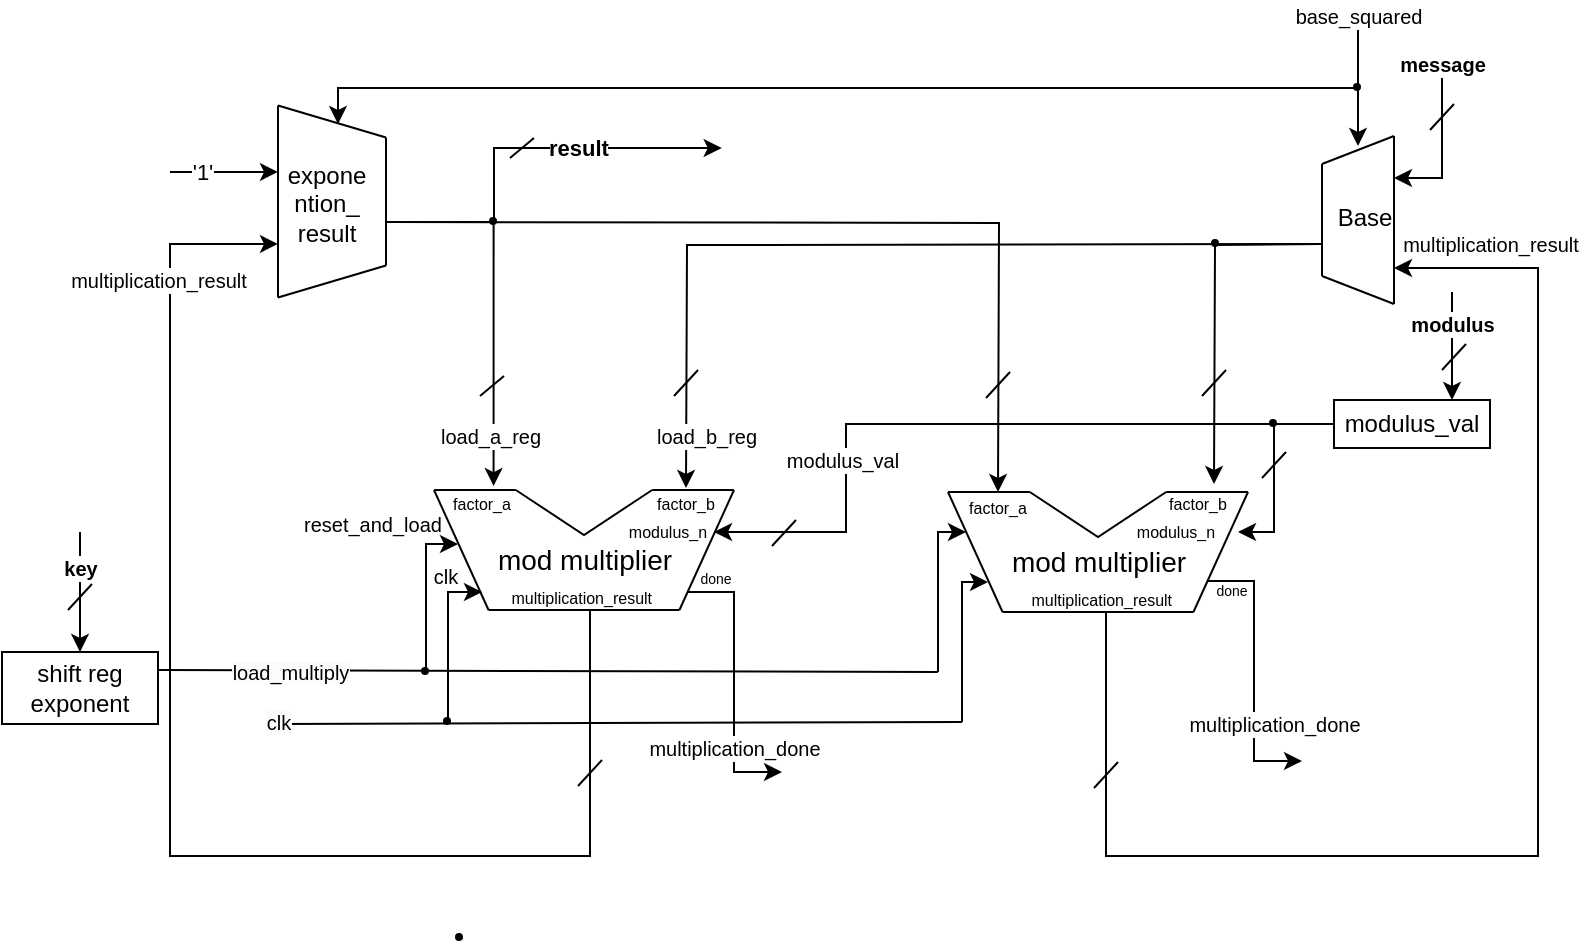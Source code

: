 <mxfile version="24.2.5" type="device">
  <diagram name="Page-1" id="mgI_bG1M7Ejlit0xKFyf">
    <mxGraphModel dx="836" dy="606" grid="1" gridSize="6" guides="1" tooltips="1" connect="1" arrows="1" fold="1" page="1" pageScale="1" pageWidth="827" pageHeight="1169" math="0" shadow="0">
      <root>
        <mxCell id="0" />
        <mxCell id="1" parent="0" />
        <mxCell id="qcMQwbJ4HSQ0VtLKpdM1-1" value="" style="group" vertex="1" connectable="0" parent="1">
          <mxGeometry x="491" y="700" width="157" height="60" as="geometry" />
        </mxCell>
        <mxCell id="qcMQwbJ4HSQ0VtLKpdM1-2" value="" style="endArrow=none;html=1;rounded=0;" edge="1" parent="qcMQwbJ4HSQ0VtLKpdM1-1">
          <mxGeometry width="50" height="50" relative="1" as="geometry">
            <mxPoint as="sourcePoint" />
            <mxPoint x="40.909" as="targetPoint" />
          </mxGeometry>
        </mxCell>
        <mxCell id="qcMQwbJ4HSQ0VtLKpdM1-3" value="" style="endArrow=none;html=1;rounded=0;" edge="1" parent="qcMQwbJ4HSQ0VtLKpdM1-1">
          <mxGeometry width="50" height="50" relative="1" as="geometry">
            <mxPoint x="27.273" y="60" as="sourcePoint" />
            <mxPoint as="targetPoint" />
          </mxGeometry>
        </mxCell>
        <mxCell id="qcMQwbJ4HSQ0VtLKpdM1-4" value="" style="endArrow=none;html=1;rounded=0;" edge="1" parent="qcMQwbJ4HSQ0VtLKpdM1-1">
          <mxGeometry width="50" height="50" relative="1" as="geometry">
            <mxPoint x="109.091" as="sourcePoint" />
            <mxPoint x="40.909" as="targetPoint" />
            <Array as="points">
              <mxPoint x="75" y="22.5" />
            </Array>
          </mxGeometry>
        </mxCell>
        <mxCell id="qcMQwbJ4HSQ0VtLKpdM1-5" value="" style="endArrow=none;html=1;rounded=0;" edge="1" parent="qcMQwbJ4HSQ0VtLKpdM1-1">
          <mxGeometry width="50" height="50" relative="1" as="geometry">
            <mxPoint x="109.091" as="sourcePoint" />
            <mxPoint x="150" as="targetPoint" />
          </mxGeometry>
        </mxCell>
        <mxCell id="qcMQwbJ4HSQ0VtLKpdM1-6" value="" style="endArrow=none;html=1;rounded=0;" edge="1" parent="qcMQwbJ4HSQ0VtLKpdM1-1">
          <mxGeometry width="50" height="50" relative="1" as="geometry">
            <mxPoint x="122.727" y="60" as="sourcePoint" />
            <mxPoint x="150" as="targetPoint" />
          </mxGeometry>
        </mxCell>
        <mxCell id="qcMQwbJ4HSQ0VtLKpdM1-7" value="" style="endArrow=none;html=1;rounded=0;" edge="1" parent="qcMQwbJ4HSQ0VtLKpdM1-1">
          <mxGeometry width="50" height="50" relative="1" as="geometry">
            <mxPoint x="27.273" y="60" as="sourcePoint" />
            <mxPoint x="122.727" y="60" as="targetPoint" />
          </mxGeometry>
        </mxCell>
        <mxCell id="qcMQwbJ4HSQ0VtLKpdM1-8" value="&lt;font style=&quot;font-size: 14px;&quot;&gt;mod multiplier&lt;/font&gt;" style="text;html=1;align=center;verticalAlign=middle;resizable=0;points=[];autosize=1;strokeColor=none;fillColor=none;" vertex="1" parent="qcMQwbJ4HSQ0VtLKpdM1-1">
          <mxGeometry x="21" y="17" width="108" height="36" as="geometry" />
        </mxCell>
        <mxCell id="qcMQwbJ4HSQ0VtLKpdM1-29" value="" style="endArrow=classic;html=1;rounded=0;endFill=1;" edge="1" parent="qcMQwbJ4HSQ0VtLKpdM1-1">
          <mxGeometry width="50" height="50" relative="1" as="geometry">
            <mxPoint x="-5" y="90" as="sourcePoint" />
            <mxPoint x="9" y="20" as="targetPoint" />
            <Array as="points">
              <mxPoint x="-5" y="20" />
            </Array>
          </mxGeometry>
        </mxCell>
        <mxCell id="qcMQwbJ4HSQ0VtLKpdM1-45" value="&lt;font style=&quot;font-size: 8px;&quot;&gt;multiplication_result&amp;nbsp;&lt;/font&gt;" style="text;html=1;align=center;verticalAlign=middle;whiteSpace=wrap;rounded=0;fontSize=8;" vertex="1" parent="qcMQwbJ4HSQ0VtLKpdM1-1">
          <mxGeometry x="49" y="50" width="58" height="7" as="geometry" />
        </mxCell>
        <mxCell id="qcMQwbJ4HSQ0VtLKpdM1-56" value="&lt;font style=&quot;font-size: 8px;&quot;&gt;factor_a&lt;/font&gt;" style="text;html=1;align=center;verticalAlign=middle;whiteSpace=wrap;rounded=0;fontSize=8;" vertex="1" parent="qcMQwbJ4HSQ0VtLKpdM1-1">
          <mxGeometry x="7" y="2" width="36" height="12" as="geometry" />
        </mxCell>
        <mxCell id="qcMQwbJ4HSQ0VtLKpdM1-59" value="&lt;font style=&quot;font-size: 8px;&quot;&gt;factor_b&lt;/font&gt;" style="text;html=1;align=center;verticalAlign=middle;whiteSpace=wrap;rounded=0;fontSize=8;" vertex="1" parent="qcMQwbJ4HSQ0VtLKpdM1-1">
          <mxGeometry x="107" width="36" height="12" as="geometry" />
        </mxCell>
        <mxCell id="qcMQwbJ4HSQ0VtLKpdM1-67" value="&lt;font style=&quot;font-size: 7px;&quot;&gt;done&lt;/font&gt;" style="text;html=1;align=center;verticalAlign=middle;whiteSpace=wrap;rounded=0;" vertex="1" parent="qcMQwbJ4HSQ0VtLKpdM1-1">
          <mxGeometry x="127" y="44" width="30" height="8" as="geometry" />
        </mxCell>
        <mxCell id="qcMQwbJ4HSQ0VtLKpdM1-70" value="modulus_n" style="text;html=1;align=center;verticalAlign=middle;whiteSpace=wrap;rounded=0;fontSize=8;" vertex="1" parent="qcMQwbJ4HSQ0VtLKpdM1-1">
          <mxGeometry x="93" y="14" width="42" height="12" as="geometry" />
        </mxCell>
        <mxCell id="qcMQwbJ4HSQ0VtLKpdM1-17" value="" style="group" vertex="1" connectable="0" parent="1">
          <mxGeometry x="234" y="699" width="156" height="60" as="geometry" />
        </mxCell>
        <mxCell id="qcMQwbJ4HSQ0VtLKpdM1-18" value="" style="endArrow=none;html=1;rounded=0;" edge="1" parent="qcMQwbJ4HSQ0VtLKpdM1-17">
          <mxGeometry width="50" height="50" relative="1" as="geometry">
            <mxPoint as="sourcePoint" />
            <mxPoint x="40.909" as="targetPoint" />
          </mxGeometry>
        </mxCell>
        <mxCell id="qcMQwbJ4HSQ0VtLKpdM1-19" value="" style="endArrow=none;html=1;rounded=0;" edge="1" parent="qcMQwbJ4HSQ0VtLKpdM1-17">
          <mxGeometry width="50" height="50" relative="1" as="geometry">
            <mxPoint x="27.273" y="60" as="sourcePoint" />
            <mxPoint as="targetPoint" />
          </mxGeometry>
        </mxCell>
        <mxCell id="qcMQwbJ4HSQ0VtLKpdM1-20" value="" style="endArrow=none;html=1;rounded=0;" edge="1" parent="qcMQwbJ4HSQ0VtLKpdM1-17">
          <mxGeometry width="50" height="50" relative="1" as="geometry">
            <mxPoint x="109.091" as="sourcePoint" />
            <mxPoint x="40.909" as="targetPoint" />
            <Array as="points">
              <mxPoint x="75" y="22.5" />
            </Array>
          </mxGeometry>
        </mxCell>
        <mxCell id="qcMQwbJ4HSQ0VtLKpdM1-21" value="" style="endArrow=none;html=1;rounded=0;" edge="1" parent="qcMQwbJ4HSQ0VtLKpdM1-17">
          <mxGeometry width="50" height="50" relative="1" as="geometry">
            <mxPoint x="109.091" as="sourcePoint" />
            <mxPoint x="150" as="targetPoint" />
          </mxGeometry>
        </mxCell>
        <mxCell id="qcMQwbJ4HSQ0VtLKpdM1-22" value="" style="endArrow=none;html=1;rounded=0;" edge="1" parent="qcMQwbJ4HSQ0VtLKpdM1-17">
          <mxGeometry width="50" height="50" relative="1" as="geometry">
            <mxPoint x="122.727" y="60" as="sourcePoint" />
            <mxPoint x="150" as="targetPoint" />
          </mxGeometry>
        </mxCell>
        <mxCell id="qcMQwbJ4HSQ0VtLKpdM1-23" value="" style="endArrow=none;html=1;rounded=0;" edge="1" parent="qcMQwbJ4HSQ0VtLKpdM1-17">
          <mxGeometry width="50" height="50" relative="1" as="geometry">
            <mxPoint x="27.273" y="60" as="sourcePoint" />
            <mxPoint x="122.727" y="60" as="targetPoint" />
          </mxGeometry>
        </mxCell>
        <mxCell id="qcMQwbJ4HSQ0VtLKpdM1-24" value="&lt;font style=&quot;font-size: 14px;&quot;&gt;mod multiplier&lt;/font&gt;" style="text;html=1;align=center;verticalAlign=middle;resizable=0;points=[];autosize=1;strokeColor=none;fillColor=none;" vertex="1" parent="qcMQwbJ4HSQ0VtLKpdM1-17">
          <mxGeometry x="21" y="17" width="108" height="36" as="geometry" />
        </mxCell>
        <mxCell id="qcMQwbJ4HSQ0VtLKpdM1-35" value="&lt;font style=&quot;font-size: 10px;&quot;&gt;clk&lt;/font&gt;" style="text;html=1;align=center;verticalAlign=middle;whiteSpace=wrap;rounded=0;" vertex="1" parent="qcMQwbJ4HSQ0VtLKpdM1-17">
          <mxGeometry x="-12" y="39" width="36" height="8" as="geometry" />
        </mxCell>
        <mxCell id="qcMQwbJ4HSQ0VtLKpdM1-44" value="&lt;font style=&quot;font-size: 8px;&quot;&gt;multiplication_result&amp;nbsp;&lt;/font&gt;" style="text;html=1;align=center;verticalAlign=middle;whiteSpace=wrap;rounded=0;" vertex="1" parent="qcMQwbJ4HSQ0VtLKpdM1-17">
          <mxGeometry x="41" y="47" width="68" height="12" as="geometry" />
        </mxCell>
        <mxCell id="qcMQwbJ4HSQ0VtLKpdM1-55" value="&lt;font style=&quot;font-size: 8px;&quot;&gt;factor_a&lt;/font&gt;" style="text;html=1;align=center;verticalAlign=middle;whiteSpace=wrap;rounded=0;" vertex="1" parent="qcMQwbJ4HSQ0VtLKpdM1-17">
          <mxGeometry x="6" width="36" height="12" as="geometry" />
        </mxCell>
        <mxCell id="qcMQwbJ4HSQ0VtLKpdM1-57" value="&lt;font style=&quot;font-size: 8px;&quot;&gt;factor_b&lt;/font&gt;" style="text;html=1;align=center;verticalAlign=middle;whiteSpace=wrap;rounded=0;" vertex="1" parent="qcMQwbJ4HSQ0VtLKpdM1-17">
          <mxGeometry x="108" width="36" height="12" as="geometry" />
        </mxCell>
        <mxCell id="qcMQwbJ4HSQ0VtLKpdM1-66" value="&lt;font style=&quot;font-size: 7px;&quot;&gt;done&lt;/font&gt;" style="text;html=1;align=center;verticalAlign=middle;whiteSpace=wrap;rounded=0;" vertex="1" parent="qcMQwbJ4HSQ0VtLKpdM1-17">
          <mxGeometry x="126" y="39" width="30" height="8" as="geometry" />
        </mxCell>
        <mxCell id="qcMQwbJ4HSQ0VtLKpdM1-69" value="modulus_n" style="text;html=1;align=center;verticalAlign=middle;whiteSpace=wrap;rounded=0;fontSize=8;" vertex="1" parent="qcMQwbJ4HSQ0VtLKpdM1-17">
          <mxGeometry x="96" y="15" width="42" height="12" as="geometry" />
        </mxCell>
        <mxCell id="qcMQwbJ4HSQ0VtLKpdM1-25" value="&lt;meta charset=&quot;utf-8&quot;&gt;&lt;span style=&quot;color: rgb(0, 0, 0); font-family: Helvetica; font-size: x-small; font-style: normal; font-variant-ligatures: normal; font-variant-caps: normal; font-weight: 400; letter-spacing: normal; orphans: 2; text-align: center; text-indent: 0px; text-transform: none; widows: 2; word-spacing: 0px; -webkit-text-stroke-width: 0px; white-space: nowrap; background-color: rgb(251, 251, 251); text-decoration-thickness: initial; text-decoration-style: initial; text-decoration-color: initial; display: inline !important; float: none;&quot;&gt;load_multiply&lt;/span&gt;" style="endArrow=none;html=1;rounded=0;exitX=1;exitY=0.25;exitDx=0;exitDy=0;" edge="1" parent="1" source="qcMQwbJ4HSQ0VtLKpdM1-74">
          <mxGeometry x="-0.661" y="-1" width="50" height="50" relative="1" as="geometry">
            <mxPoint x="162" y="790" as="sourcePoint" />
            <mxPoint x="486" y="790" as="targetPoint" />
            <mxPoint as="offset" />
          </mxGeometry>
        </mxCell>
        <mxCell id="qcMQwbJ4HSQ0VtLKpdM1-27" value="" style="endArrow=classic;html=1;rounded=0;endFill=1;" edge="1" parent="1">
          <mxGeometry width="50" height="50" relative="1" as="geometry">
            <mxPoint x="230" y="790" as="sourcePoint" />
            <mxPoint x="246" y="726" as="targetPoint" />
            <Array as="points">
              <mxPoint x="230" y="726" />
            </Array>
          </mxGeometry>
        </mxCell>
        <mxCell id="qcMQwbJ4HSQ0VtLKpdM1-30" value="&lt;font style=&quot;font-size: 10px;&quot;&gt;reset_and_load&lt;/font&gt;" style="text;html=1;align=center;verticalAlign=middle;whiteSpace=wrap;rounded=0;" vertex="1" parent="1">
          <mxGeometry x="168" y="708" width="71" height="15" as="geometry" />
        </mxCell>
        <mxCell id="qcMQwbJ4HSQ0VtLKpdM1-32" value="" style="endArrow=classic;html=1;rounded=0;endFill=1;" edge="1" parent="1">
          <mxGeometry width="50" height="50" relative="1" as="geometry">
            <mxPoint x="498" y="815" as="sourcePoint" />
            <mxPoint x="511" y="745" as="targetPoint" />
            <Array as="points">
              <mxPoint x="498" y="745" />
            </Array>
          </mxGeometry>
        </mxCell>
        <mxCell id="qcMQwbJ4HSQ0VtLKpdM1-33" value="&lt;span style=&quot;color: rgb(0, 0, 0); font-family: Helvetica; font-style: normal; font-variant-ligatures: normal; font-variant-caps: normal; font-weight: 400; letter-spacing: normal; orphans: 2; text-align: center; text-indent: 0px; text-transform: none; widows: 2; word-spacing: 0px; -webkit-text-stroke-width: 0px; white-space: nowrap; background-color: rgb(251, 251, 251); text-decoration-thickness: initial; text-decoration-style: initial; text-decoration-color: initial; float: none; display: inline !important;&quot;&gt;&lt;font style=&quot;font-size: 10px;&quot;&gt;clk&lt;/font&gt;&lt;/span&gt;" style="endArrow=none;html=1;rounded=0;" edge="1" parent="1">
          <mxGeometry x="-1" y="1" width="50" height="50" relative="1" as="geometry">
            <mxPoint x="156" y="816" as="sourcePoint" />
            <mxPoint x="498" y="815" as="targetPoint" />
            <mxPoint as="offset" />
          </mxGeometry>
        </mxCell>
        <mxCell id="qcMQwbJ4HSQ0VtLKpdM1-34" value="" style="endArrow=classic;html=1;rounded=0;startArrow=none;startFill=0;endFill=1;" edge="1" parent="1">
          <mxGeometry width="50" height="50" relative="1" as="geometry">
            <mxPoint x="241" y="815" as="sourcePoint" />
            <mxPoint x="258" y="750" as="targetPoint" />
            <Array as="points">
              <mxPoint x="241" y="750" />
            </Array>
          </mxGeometry>
        </mxCell>
        <mxCell id="qcMQwbJ4HSQ0VtLKpdM1-36" value="" style="ellipse;whiteSpace=wrap;html=1;fillColor=#000000;" vertex="1" parent="1">
          <mxGeometry x="228" y="788" width="3" height="3" as="geometry" />
        </mxCell>
        <mxCell id="qcMQwbJ4HSQ0VtLKpdM1-37" value="" style="ellipse;whiteSpace=wrap;html=1;fillColor=#000000;" vertex="1" parent="1">
          <mxGeometry x="239" y="813" width="3" height="3" as="geometry" />
        </mxCell>
        <mxCell id="qcMQwbJ4HSQ0VtLKpdM1-38" value="" style="ellipse;whiteSpace=wrap;html=1;fillColor=#000000;" vertex="1" parent="1">
          <mxGeometry x="245" y="921" width="3" height="3" as="geometry" />
        </mxCell>
        <mxCell id="qcMQwbJ4HSQ0VtLKpdM1-39" value="" style="endArrow=classic;html=1;rounded=0;entryX=0.108;entryY=0.833;entryDx=0;entryDy=0;entryPerimeter=0;" edge="1" parent="1" target="qcMQwbJ4HSQ0VtLKpdM1-128">
          <mxGeometry width="50" height="50" relative="1" as="geometry">
            <mxPoint x="312" y="759" as="sourcePoint" />
            <mxPoint x="162" y="594" as="targetPoint" />
            <Array as="points">
              <mxPoint x="312" y="882" />
              <mxPoint x="102" y="882" />
              <mxPoint x="102" y="708" />
              <mxPoint x="102" y="576" />
            </Array>
          </mxGeometry>
        </mxCell>
        <mxCell id="qcMQwbJ4HSQ0VtLKpdM1-97" value="&lt;font style=&quot;font-size: 10px;&quot;&gt;multiplication_result&lt;/font&gt;" style="edgeLabel;html=1;align=center;verticalAlign=middle;resizable=0;points=[];" vertex="1" connectable="0" parent="qcMQwbJ4HSQ0VtLKpdM1-39">
          <mxGeometry x="0.518" y="-2" relative="1" as="geometry">
            <mxPoint x="-8" y="-95" as="offset" />
          </mxGeometry>
        </mxCell>
        <mxCell id="qcMQwbJ4HSQ0VtLKpdM1-40" value="" style="endArrow=none;html=1;rounded=0;" edge="1" parent="1">
          <mxGeometry width="50" height="50" relative="1" as="geometry">
            <mxPoint x="306" y="847" as="sourcePoint" />
            <mxPoint x="318" y="834" as="targetPoint" />
          </mxGeometry>
        </mxCell>
        <mxCell id="qcMQwbJ4HSQ0VtLKpdM1-41" value="&lt;font style=&quot;font-size: 10px;&quot;&gt;multiplication_result&lt;/font&gt;" style="endArrow=classic;html=1;rounded=0;" edge="1" parent="1">
          <mxGeometry x="0.864" y="-12" width="50" height="50" relative="1" as="geometry">
            <mxPoint x="570" y="760" as="sourcePoint" />
            <mxPoint x="714" y="588" as="targetPoint" />
            <Array as="points">
              <mxPoint x="570" y="882" />
              <mxPoint x="720" y="882" />
              <mxPoint x="786" y="882" />
              <mxPoint x="786" y="588" />
            </Array>
            <mxPoint as="offset" />
          </mxGeometry>
        </mxCell>
        <mxCell id="qcMQwbJ4HSQ0VtLKpdM1-42" value="" style="endArrow=none;html=1;rounded=0;" edge="1" parent="1">
          <mxGeometry width="50" height="50" relative="1" as="geometry">
            <mxPoint x="564" y="848" as="sourcePoint" />
            <mxPoint x="576" y="835" as="targetPoint" />
          </mxGeometry>
        </mxCell>
        <mxCell id="qcMQwbJ4HSQ0VtLKpdM1-47" value="" style="endArrow=none;html=1;rounded=0;" edge="1" parent="1">
          <mxGeometry width="50" height="50" relative="1" as="geometry">
            <mxPoint x="257" y="652" as="sourcePoint" />
            <mxPoint x="269" y="642" as="targetPoint" />
          </mxGeometry>
        </mxCell>
        <mxCell id="qcMQwbJ4HSQ0VtLKpdM1-49" value="" style="endArrow=none;html=1;rounded=0;" edge="1" parent="1">
          <mxGeometry width="50" height="50" relative="1" as="geometry">
            <mxPoint x="354" y="652" as="sourcePoint" />
            <mxPoint x="366" y="639" as="targetPoint" />
          </mxGeometry>
        </mxCell>
        <mxCell id="qcMQwbJ4HSQ0VtLKpdM1-51" value="" style="endArrow=none;html=1;rounded=0;" edge="1" parent="1">
          <mxGeometry width="50" height="50" relative="1" as="geometry">
            <mxPoint x="510" y="653" as="sourcePoint" />
            <mxPoint x="522" y="640" as="targetPoint" />
          </mxGeometry>
        </mxCell>
        <mxCell id="qcMQwbJ4HSQ0VtLKpdM1-53" value="" style="endArrow=none;html=1;rounded=0;" edge="1" parent="1">
          <mxGeometry width="50" height="50" relative="1" as="geometry">
            <mxPoint x="618" y="652" as="sourcePoint" />
            <mxPoint x="630" y="639" as="targetPoint" />
          </mxGeometry>
        </mxCell>
        <mxCell id="qcMQwbJ4HSQ0VtLKpdM1-62" value="" style="endArrow=none;html=1;rounded=0;" edge="1" parent="1">
          <mxGeometry width="50" height="50" relative="1" as="geometry">
            <mxPoint x="403" y="727" as="sourcePoint" />
            <mxPoint x="415" y="714" as="targetPoint" />
          </mxGeometry>
        </mxCell>
        <mxCell id="qcMQwbJ4HSQ0VtLKpdM1-64" value="" style="endArrow=none;html=1;rounded=0;" edge="1" parent="1">
          <mxGeometry width="50" height="50" relative="1" as="geometry">
            <mxPoint x="648" y="693" as="sourcePoint" />
            <mxPoint x="660" y="680" as="targetPoint" />
          </mxGeometry>
        </mxCell>
        <mxCell id="qcMQwbJ4HSQ0VtLKpdM1-65" value="&lt;font style=&quot;font-size: 10px;&quot;&gt;multiplication_done&lt;/font&gt;" style="endArrow=classic;html=1;rounded=0;" edge="1" parent="1">
          <mxGeometry x="0.474" width="50" height="50" relative="1" as="geometry">
            <mxPoint x="361" y="750" as="sourcePoint" />
            <mxPoint x="408" y="840" as="targetPoint" />
            <Array as="points">
              <mxPoint x="384" y="750" />
              <mxPoint x="384" y="840" />
            </Array>
            <mxPoint as="offset" />
          </mxGeometry>
        </mxCell>
        <mxCell id="qcMQwbJ4HSQ0VtLKpdM1-68" value="&lt;meta charset=&quot;utf-8&quot;&gt;&lt;span style=&quot;color: rgb(0, 0, 0); font-family: Helvetica; font-size: 10px; font-style: normal; font-variant-ligatures: normal; font-variant-caps: normal; font-weight: 400; letter-spacing: normal; orphans: 2; text-align: center; text-indent: 0px; text-transform: none; widows: 2; word-spacing: 0px; -webkit-text-stroke-width: 0px; white-space: nowrap; background-color: rgb(255, 255, 255); text-decoration-thickness: initial; text-decoration-style: initial; text-decoration-color: initial; display: inline !important; float: none;&quot;&gt;multiplication_done&lt;/span&gt;" style="endArrow=classic;html=1;rounded=0;" edge="1" parent="1">
          <mxGeometry x="0.383" y="10" width="50" height="50" relative="1" as="geometry">
            <mxPoint x="621" y="744.5" as="sourcePoint" />
            <mxPoint x="668" y="834.5" as="targetPoint" />
            <Array as="points">
              <mxPoint x="644" y="744.5" />
              <mxPoint x="644" y="834.5" />
            </Array>
            <mxPoint as="offset" />
          </mxGeometry>
        </mxCell>
        <mxCell id="qcMQwbJ4HSQ0VtLKpdM1-90" style="edgeStyle=orthogonalEdgeStyle;rounded=0;orthogonalLoop=1;jettySize=auto;html=1;exitX=0;exitY=0.5;exitDx=0;exitDy=0;" edge="1" parent="1">
          <mxGeometry relative="1" as="geometry">
            <mxPoint x="678" y="576" as="sourcePoint" />
            <mxPoint x="360" y="698" as="targetPoint" />
          </mxGeometry>
        </mxCell>
        <mxCell id="qcMQwbJ4HSQ0VtLKpdM1-95" value="&lt;font style=&quot;font-size: 10px;&quot;&gt;load_b_reg&lt;/font&gt;" style="edgeLabel;html=1;align=center;verticalAlign=middle;resizable=0;points=[];" vertex="1" connectable="0" parent="qcMQwbJ4HSQ0VtLKpdM1-90">
          <mxGeometry x="0.668" y="2" relative="1" as="geometry">
            <mxPoint x="7" y="47" as="offset" />
          </mxGeometry>
        </mxCell>
        <mxCell id="qcMQwbJ4HSQ0VtLKpdM1-72" value="&lt;font style=&quot;font-size: 10px;&quot;&gt;&lt;b&gt;message&lt;/b&gt;&lt;/font&gt;" style="endArrow=classic;html=1;rounded=0;entryX=1;entryY=0.25;entryDx=0;entryDy=0;" edge="1" parent="1" target="qcMQwbJ4HSQ0VtLKpdM1-113">
          <mxGeometry x="-0.862" width="50" height="50" relative="1" as="geometry">
            <mxPoint x="738" y="480" as="sourcePoint" />
            <mxPoint x="738" y="540" as="targetPoint" />
            <Array as="points">
              <mxPoint x="738" y="543" />
            </Array>
            <mxPoint as="offset" />
          </mxGeometry>
        </mxCell>
        <mxCell id="qcMQwbJ4HSQ0VtLKpdM1-73" value="" style="endArrow=none;html=1;rounded=0;" edge="1" parent="1">
          <mxGeometry width="50" height="50" relative="1" as="geometry">
            <mxPoint x="732" y="519" as="sourcePoint" />
            <mxPoint x="744" y="506" as="targetPoint" />
          </mxGeometry>
        </mxCell>
        <mxCell id="qcMQwbJ4HSQ0VtLKpdM1-74" value="shift reg&lt;div&gt;exponent&lt;/div&gt;" style="rounded=0;whiteSpace=wrap;html=1;" vertex="1" parent="1">
          <mxGeometry x="18" y="780" width="78" height="36" as="geometry" />
        </mxCell>
        <mxCell id="qcMQwbJ4HSQ0VtLKpdM1-75" value="&lt;font style=&quot;font-size: 10px;&quot;&gt;&lt;b&gt;key&lt;/b&gt;&lt;/font&gt;" style="endArrow=classic;html=1;rounded=0;entryX=0.5;entryY=0;entryDx=0;entryDy=0;" edge="1" parent="1" target="qcMQwbJ4HSQ0VtLKpdM1-74">
          <mxGeometry x="-0.402" width="50" height="50" relative="1" as="geometry">
            <mxPoint x="57" y="720" as="sourcePoint" />
            <mxPoint x="54" y="780" as="targetPoint" />
            <mxPoint as="offset" />
          </mxGeometry>
        </mxCell>
        <mxCell id="qcMQwbJ4HSQ0VtLKpdM1-76" value="" style="endArrow=none;html=1;rounded=0;" edge="1" parent="1">
          <mxGeometry width="50" height="50" relative="1" as="geometry">
            <mxPoint x="51" y="759" as="sourcePoint" />
            <mxPoint x="63" y="746" as="targetPoint" />
          </mxGeometry>
        </mxCell>
        <mxCell id="qcMQwbJ4HSQ0VtLKpdM1-98" style="edgeStyle=orthogonalEdgeStyle;rounded=0;orthogonalLoop=1;jettySize=auto;html=1;exitX=0;exitY=0.5;exitDx=0;exitDy=0;" edge="1" parent="1" source="qcMQwbJ4HSQ0VtLKpdM1-77">
          <mxGeometry relative="1" as="geometry">
            <mxPoint x="636" y="720" as="targetPoint" />
            <Array as="points">
              <mxPoint x="654" y="666" />
              <mxPoint x="654" y="720" />
            </Array>
          </mxGeometry>
        </mxCell>
        <mxCell id="qcMQwbJ4HSQ0VtLKpdM1-99" value="&lt;font size=&quot;1&quot;&gt;modulus_val&lt;/font&gt;" style="edgeStyle=orthogonalEdgeStyle;rounded=0;orthogonalLoop=1;jettySize=auto;html=1;exitX=0;exitY=0.25;exitDx=0;exitDy=0;entryX=1;entryY=0.5;entryDx=0;entryDy=0;" edge="1" parent="1">
          <mxGeometry x="0.452" y="-2" relative="1" as="geometry">
            <mxPoint x="374" y="720" as="targetPoint" />
            <mxPoint x="686" y="660" as="sourcePoint" />
            <Array as="points">
              <mxPoint x="686" y="666" />
              <mxPoint x="440" y="666" />
              <mxPoint x="440" y="720" />
            </Array>
            <mxPoint as="offset" />
          </mxGeometry>
        </mxCell>
        <mxCell id="qcMQwbJ4HSQ0VtLKpdM1-77" value="modulus_val" style="rounded=0;whiteSpace=wrap;html=1;" vertex="1" parent="1">
          <mxGeometry x="684" y="654" width="78" height="24" as="geometry" />
        </mxCell>
        <mxCell id="qcMQwbJ4HSQ0VtLKpdM1-78" value="&lt;b style=&quot;&quot;&gt;&lt;font style=&quot;font-size: 10px;&quot;&gt;modulus&lt;/font&gt;&lt;/b&gt;" style="endArrow=classic;html=1;rounded=0;entryX=0.5;entryY=0;entryDx=0;entryDy=0;" edge="1" parent="1">
          <mxGeometry x="-0.402" width="50" height="50" relative="1" as="geometry">
            <mxPoint x="743" y="600" as="sourcePoint" />
            <mxPoint x="743" y="654" as="targetPoint" />
            <mxPoint as="offset" />
          </mxGeometry>
        </mxCell>
        <mxCell id="qcMQwbJ4HSQ0VtLKpdM1-79" value="" style="endArrow=none;html=1;rounded=0;" edge="1" parent="1">
          <mxGeometry width="50" height="50" relative="1" as="geometry">
            <mxPoint x="738" y="639" as="sourcePoint" />
            <mxPoint x="750" y="626" as="targetPoint" />
          </mxGeometry>
        </mxCell>
        <mxCell id="qcMQwbJ4HSQ0VtLKpdM1-85" style="edgeStyle=orthogonalEdgeStyle;rounded=0;orthogonalLoop=1;jettySize=auto;html=1;exitX=1;exitY=0.5;exitDx=0;exitDy=0;entryX=0.5;entryY=0;entryDx=0;entryDy=0;" edge="1" parent="1">
          <mxGeometry relative="1" as="geometry">
            <mxPoint x="210" y="565" as="sourcePoint" />
            <mxPoint x="516" y="700.0" as="targetPoint" />
          </mxGeometry>
        </mxCell>
        <mxCell id="qcMQwbJ4HSQ0VtLKpdM1-84" style="edgeStyle=orthogonalEdgeStyle;rounded=0;orthogonalLoop=1;jettySize=auto;html=1;exitX=1;exitY=0.5;exitDx=0;exitDy=0;entryX=0.661;entryY=-0.163;entryDx=0;entryDy=0;entryPerimeter=0;" edge="1" parent="1" target="qcMQwbJ4HSQ0VtLKpdM1-55">
          <mxGeometry relative="1" as="geometry">
            <mxPoint x="210" y="564" as="sourcePoint" />
            <mxPoint x="263.04" y="694.14" as="targetPoint" />
            <Array as="points">
              <mxPoint x="210" y="565" />
              <mxPoint x="264" y="565" />
            </Array>
          </mxGeometry>
        </mxCell>
        <mxCell id="qcMQwbJ4HSQ0VtLKpdM1-94" value="&lt;font style=&quot;font-size: 10px;&quot;&gt;load_a_reg&lt;/font&gt;" style="edgeLabel;html=1;align=center;verticalAlign=middle;resizable=0;points=[];" vertex="1" connectable="0" parent="qcMQwbJ4HSQ0VtLKpdM1-84">
          <mxGeometry x="0.286" y="-2" relative="1" as="geometry">
            <mxPoint y="42" as="offset" />
          </mxGeometry>
        </mxCell>
        <mxCell id="qcMQwbJ4HSQ0VtLKpdM1-86" value="" style="ellipse;whiteSpace=wrap;html=1;fillColor=#000000;" vertex="1" parent="1">
          <mxGeometry x="262" y="563" width="3" height="3" as="geometry" />
        </mxCell>
        <mxCell id="qcMQwbJ4HSQ0VtLKpdM1-87" style="edgeStyle=orthogonalEdgeStyle;rounded=0;orthogonalLoop=1;jettySize=auto;html=1;exitX=0;exitY=0.5;exitDx=0;exitDy=0;" edge="1" parent="1">
          <mxGeometry relative="1" as="geometry">
            <mxPoint x="678" y="576.0" as="sourcePoint" />
            <mxPoint x="624" y="696" as="targetPoint" />
          </mxGeometry>
        </mxCell>
        <mxCell id="qcMQwbJ4HSQ0VtLKpdM1-91" value="" style="ellipse;whiteSpace=wrap;html=1;fillColor=#000000;" vertex="1" parent="1">
          <mxGeometry x="623" y="574" width="3" height="3" as="geometry" />
        </mxCell>
        <mxCell id="qcMQwbJ4HSQ0VtLKpdM1-100" value="" style="ellipse;whiteSpace=wrap;html=1;fillColor=#000000;" vertex="1" parent="1">
          <mxGeometry x="652" y="664" width="3" height="3" as="geometry" />
        </mxCell>
        <mxCell id="qcMQwbJ4HSQ0VtLKpdM1-114" value="&lt;font style=&quot;font-size: 10px;&quot;&gt;base_squared&lt;/font&gt;" style="edgeStyle=orthogonalEdgeStyle;rounded=0;orthogonalLoop=1;jettySize=auto;html=1;exitX=0.5;exitY=0;exitDx=0;exitDy=0;endArrow=none;endFill=0;startArrow=classic;startFill=1;" edge="1" parent="1">
          <mxGeometry x="1" relative="1" as="geometry">
            <mxPoint x="696" y="462" as="targetPoint" />
            <mxPoint x="696" y="527" as="sourcePoint" />
            <mxPoint as="offset" />
          </mxGeometry>
        </mxCell>
        <mxCell id="qcMQwbJ4HSQ0VtLKpdM1-113" value="" style="group;movable=1;resizable=1;rotatable=1;deletable=1;editable=1;locked=0;connectable=1;" vertex="1" connectable="0" parent="1">
          <mxGeometry x="678" y="522" width="36" height="84" as="geometry" />
        </mxCell>
        <mxCell id="qcMQwbJ4HSQ0VtLKpdM1-105" value="" style="endArrow=none;html=1;rounded=0;movable=1;resizable=1;rotatable=1;deletable=1;editable=1;locked=0;connectable=1;" edge="1" parent="qcMQwbJ4HSQ0VtLKpdM1-113">
          <mxGeometry width="50" height="50" relative="1" as="geometry">
            <mxPoint y="70" as="sourcePoint" />
            <mxPoint x="36" y="84" as="targetPoint" />
          </mxGeometry>
        </mxCell>
        <mxCell id="qcMQwbJ4HSQ0VtLKpdM1-106" value="" style="endArrow=none;html=1;rounded=0;movable=1;resizable=1;rotatable=1;deletable=1;editable=1;locked=0;connectable=1;" edge="1" parent="qcMQwbJ4HSQ0VtLKpdM1-113">
          <mxGeometry width="50" height="50" relative="1" as="geometry">
            <mxPoint x="36" as="sourcePoint" />
            <mxPoint y="14" as="targetPoint" />
          </mxGeometry>
        </mxCell>
        <mxCell id="qcMQwbJ4HSQ0VtLKpdM1-107" value="" style="endArrow=none;html=1;rounded=0;movable=1;resizable=1;rotatable=1;deletable=1;editable=1;locked=0;connectable=1;" edge="1" parent="qcMQwbJ4HSQ0VtLKpdM1-113">
          <mxGeometry width="50" height="50" relative="1" as="geometry">
            <mxPoint x="36" y="84" as="sourcePoint" />
            <mxPoint x="36" as="targetPoint" />
          </mxGeometry>
        </mxCell>
        <mxCell id="qcMQwbJ4HSQ0VtLKpdM1-108" value="" style="endArrow=none;html=1;rounded=0;movable=1;resizable=1;rotatable=1;deletable=1;editable=1;locked=0;connectable=1;" edge="1" parent="qcMQwbJ4HSQ0VtLKpdM1-113">
          <mxGeometry width="50" height="50" relative="1" as="geometry">
            <mxPoint y="14" as="sourcePoint" />
            <mxPoint y="70" as="targetPoint" />
          </mxGeometry>
        </mxCell>
        <mxCell id="qcMQwbJ4HSQ0VtLKpdM1-112" value="Base" style="text;html=1;align=center;verticalAlign=middle;resizable=1;points=[];autosize=1;strokeColor=none;fillColor=none;movable=1;rotatable=1;deletable=1;editable=1;locked=0;connectable=1;" vertex="1" parent="qcMQwbJ4HSQ0VtLKpdM1-113">
          <mxGeometry y="28" width="41.143" height="26.25" as="geometry" />
        </mxCell>
        <mxCell id="qcMQwbJ4HSQ0VtLKpdM1-124" value="" style="endArrow=none;html=1;rounded=0;movable=1;resizable=1;rotatable=1;deletable=1;editable=1;locked=0;connectable=1;" edge="1" parent="1">
          <mxGeometry width="50" height="50" relative="1" as="geometry">
            <mxPoint x="210" y="522.714" as="sourcePoint" />
            <mxPoint x="156" y="506.714" as="targetPoint" />
          </mxGeometry>
        </mxCell>
        <mxCell id="qcMQwbJ4HSQ0VtLKpdM1-125" value="" style="endArrow=none;html=1;rounded=0;movable=1;resizable=1;rotatable=1;deletable=1;editable=1;locked=0;connectable=1;" edge="1" parent="1">
          <mxGeometry width="50" height="50" relative="1" as="geometry">
            <mxPoint x="156" y="602.714" as="sourcePoint" />
            <mxPoint x="210" y="586.714" as="targetPoint" />
          </mxGeometry>
        </mxCell>
        <mxCell id="qcMQwbJ4HSQ0VtLKpdM1-126" value="" style="endArrow=none;html=1;rounded=0;movable=1;resizable=1;rotatable=1;deletable=1;editable=1;locked=0;connectable=1;" edge="1" parent="1">
          <mxGeometry width="50" height="50" relative="1" as="geometry">
            <mxPoint x="156" y="506.714" as="sourcePoint" />
            <mxPoint x="156" y="602.714" as="targetPoint" />
          </mxGeometry>
        </mxCell>
        <mxCell id="qcMQwbJ4HSQ0VtLKpdM1-127" value="" style="endArrow=none;html=1;rounded=0;movable=1;resizable=1;rotatable=1;deletable=1;editable=1;locked=0;connectable=1;" edge="1" parent="1">
          <mxGeometry width="50" height="50" relative="1" as="geometry">
            <mxPoint x="210" y="586.714" as="sourcePoint" />
            <mxPoint x="210" y="522.714" as="targetPoint" />
          </mxGeometry>
        </mxCell>
        <mxCell id="qcMQwbJ4HSQ0VtLKpdM1-128" value="&lt;font style=&quot;text-wrap: wrap;&quot;&gt;expone&lt;/font&gt;&lt;div&gt;&lt;font style=&quot;text-wrap: wrap;&quot;&gt;n&lt;/font&gt;&lt;span style=&quot;background-color: initial; text-wrap: wrap;&quot;&gt;tion_&lt;/span&gt;&lt;div&gt;&lt;div style=&quot;text-wrap: wrap;&quot;&gt;result&lt;/div&gt;&lt;/div&gt;&lt;/div&gt;" style="text;html=1;align=center;verticalAlign=middle;resizable=1;points=[];autosize=1;strokeColor=none;fillColor=none;movable=1;rotatable=1;deletable=1;editable=1;locked=0;connectable=1;rotation=0;" vertex="1" parent="1">
          <mxGeometry x="149.5" y="526" width="60" height="60" as="geometry" />
        </mxCell>
        <mxCell id="qcMQwbJ4HSQ0VtLKpdM1-129" value="&#39;1&#39;" style="endArrow=classic;html=1;rounded=0;entryX=0.008;entryY=0.233;entryDx=0;entryDy=0;entryPerimeter=0;" edge="1" parent="1">
          <mxGeometry x="-0.402" width="50" height="50" relative="1" as="geometry">
            <mxPoint x="102" y="540" as="sourcePoint" />
            <mxPoint x="155.98" y="539.98" as="targetPoint" />
            <mxPoint as="offset" />
          </mxGeometry>
        </mxCell>
        <mxCell id="qcMQwbJ4HSQ0VtLKpdM1-130" value="" style="endArrow=classic;html=1;rounded=0;" edge="1" parent="1">
          <mxGeometry width="50" height="50" relative="1" as="geometry">
            <mxPoint x="696" y="498" as="sourcePoint" />
            <mxPoint x="186" y="516" as="targetPoint" />
            <Array as="points">
              <mxPoint x="186" y="498" />
            </Array>
          </mxGeometry>
        </mxCell>
        <mxCell id="qcMQwbJ4HSQ0VtLKpdM1-131" value="" style="ellipse;whiteSpace=wrap;html=1;fillColor=#000000;" vertex="1" parent="1">
          <mxGeometry x="694" y="496" width="3" height="3" as="geometry" />
        </mxCell>
        <mxCell id="qcMQwbJ4HSQ0VtLKpdM1-132" value="&lt;b&gt;result&lt;/b&gt;" style="endArrow=classic;html=1;rounded=0;exitX=1.024;exitY=0.649;exitDx=0;exitDy=0;exitPerimeter=0;" edge="1" parent="1" source="qcMQwbJ4HSQ0VtLKpdM1-128">
          <mxGeometry x="0.295" width="50" height="50" relative="1" as="geometry">
            <mxPoint x="246" y="716" as="sourcePoint" />
            <mxPoint x="377.846" y="528" as="targetPoint" />
            <Array as="points">
              <mxPoint x="264" y="565" />
              <mxPoint x="264" y="528" />
            </Array>
            <mxPoint as="offset" />
          </mxGeometry>
        </mxCell>
        <mxCell id="qcMQwbJ4HSQ0VtLKpdM1-134" value="" style="endArrow=none;html=1;rounded=0;" edge="1" parent="1">
          <mxGeometry width="50" height="50" relative="1" as="geometry">
            <mxPoint x="272" y="533" as="sourcePoint" />
            <mxPoint x="284" y="523" as="targetPoint" />
          </mxGeometry>
        </mxCell>
      </root>
    </mxGraphModel>
  </diagram>
</mxfile>
